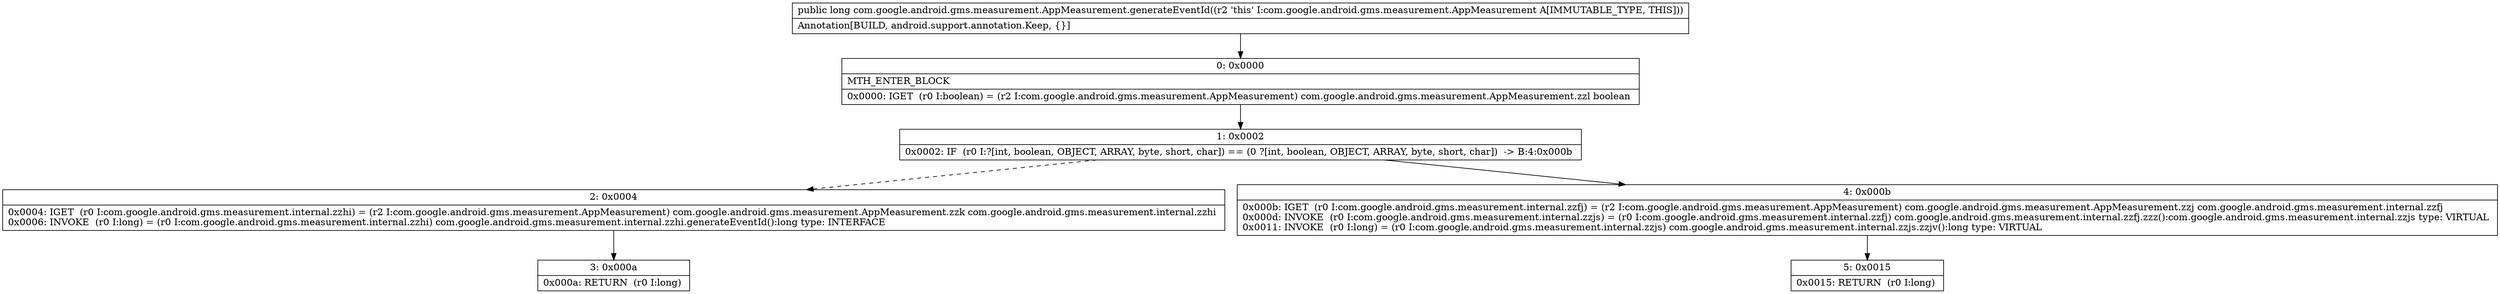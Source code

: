 digraph "CFG forcom.google.android.gms.measurement.AppMeasurement.generateEventId()J" {
Node_0 [shape=record,label="{0\:\ 0x0000|MTH_ENTER_BLOCK\l|0x0000: IGET  (r0 I:boolean) = (r2 I:com.google.android.gms.measurement.AppMeasurement) com.google.android.gms.measurement.AppMeasurement.zzl boolean \l}"];
Node_1 [shape=record,label="{1\:\ 0x0002|0x0002: IF  (r0 I:?[int, boolean, OBJECT, ARRAY, byte, short, char]) == (0 ?[int, boolean, OBJECT, ARRAY, byte, short, char])  \-\> B:4:0x000b \l}"];
Node_2 [shape=record,label="{2\:\ 0x0004|0x0004: IGET  (r0 I:com.google.android.gms.measurement.internal.zzhi) = (r2 I:com.google.android.gms.measurement.AppMeasurement) com.google.android.gms.measurement.AppMeasurement.zzk com.google.android.gms.measurement.internal.zzhi \l0x0006: INVOKE  (r0 I:long) = (r0 I:com.google.android.gms.measurement.internal.zzhi) com.google.android.gms.measurement.internal.zzhi.generateEventId():long type: INTERFACE \l}"];
Node_3 [shape=record,label="{3\:\ 0x000a|0x000a: RETURN  (r0 I:long) \l}"];
Node_4 [shape=record,label="{4\:\ 0x000b|0x000b: IGET  (r0 I:com.google.android.gms.measurement.internal.zzfj) = (r2 I:com.google.android.gms.measurement.AppMeasurement) com.google.android.gms.measurement.AppMeasurement.zzj com.google.android.gms.measurement.internal.zzfj \l0x000d: INVOKE  (r0 I:com.google.android.gms.measurement.internal.zzjs) = (r0 I:com.google.android.gms.measurement.internal.zzfj) com.google.android.gms.measurement.internal.zzfj.zzz():com.google.android.gms.measurement.internal.zzjs type: VIRTUAL \l0x0011: INVOKE  (r0 I:long) = (r0 I:com.google.android.gms.measurement.internal.zzjs) com.google.android.gms.measurement.internal.zzjs.zzjv():long type: VIRTUAL \l}"];
Node_5 [shape=record,label="{5\:\ 0x0015|0x0015: RETURN  (r0 I:long) \l}"];
MethodNode[shape=record,label="{public long com.google.android.gms.measurement.AppMeasurement.generateEventId((r2 'this' I:com.google.android.gms.measurement.AppMeasurement A[IMMUTABLE_TYPE, THIS]))  | Annotation[BUILD, android.support.annotation.Keep, \{\}]\l}"];
MethodNode -> Node_0;
Node_0 -> Node_1;
Node_1 -> Node_2[style=dashed];
Node_1 -> Node_4;
Node_2 -> Node_3;
Node_4 -> Node_5;
}

